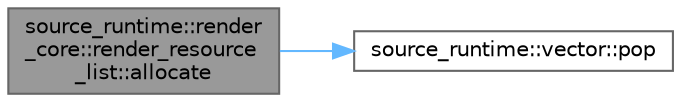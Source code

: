 digraph "source_runtime::render_core::render_resource_list::allocate"
{
 // LATEX_PDF_SIZE
  bgcolor="transparent";
  edge [fontname=Helvetica,fontsize=10,labelfontname=Helvetica,labelfontsize=10];
  node [fontname=Helvetica,fontsize=10,shape=box,height=0.2,width=0.4];
  rankdir="LR";
  Node1 [id="Node000001",label="source_runtime::render\l_core::render_resource\l_list::allocate",height=0.2,width=0.4,color="gray40", fillcolor="grey60", style="filled", fontcolor="black",tooltip=" "];
  Node1 -> Node2 [id="edge2_Node000001_Node000002",color="steelblue1",style="solid",tooltip=" "];
  Node2 [id="Node000002",label="source_runtime::vector::pop",height=0.2,width=0.4,color="grey40", fillcolor="white", style="filled",URL="$namespacesource__runtime_1_1vector.html#a9e32bbc347aee976ae2e2853e4ba98af",tooltip=" "];
}
